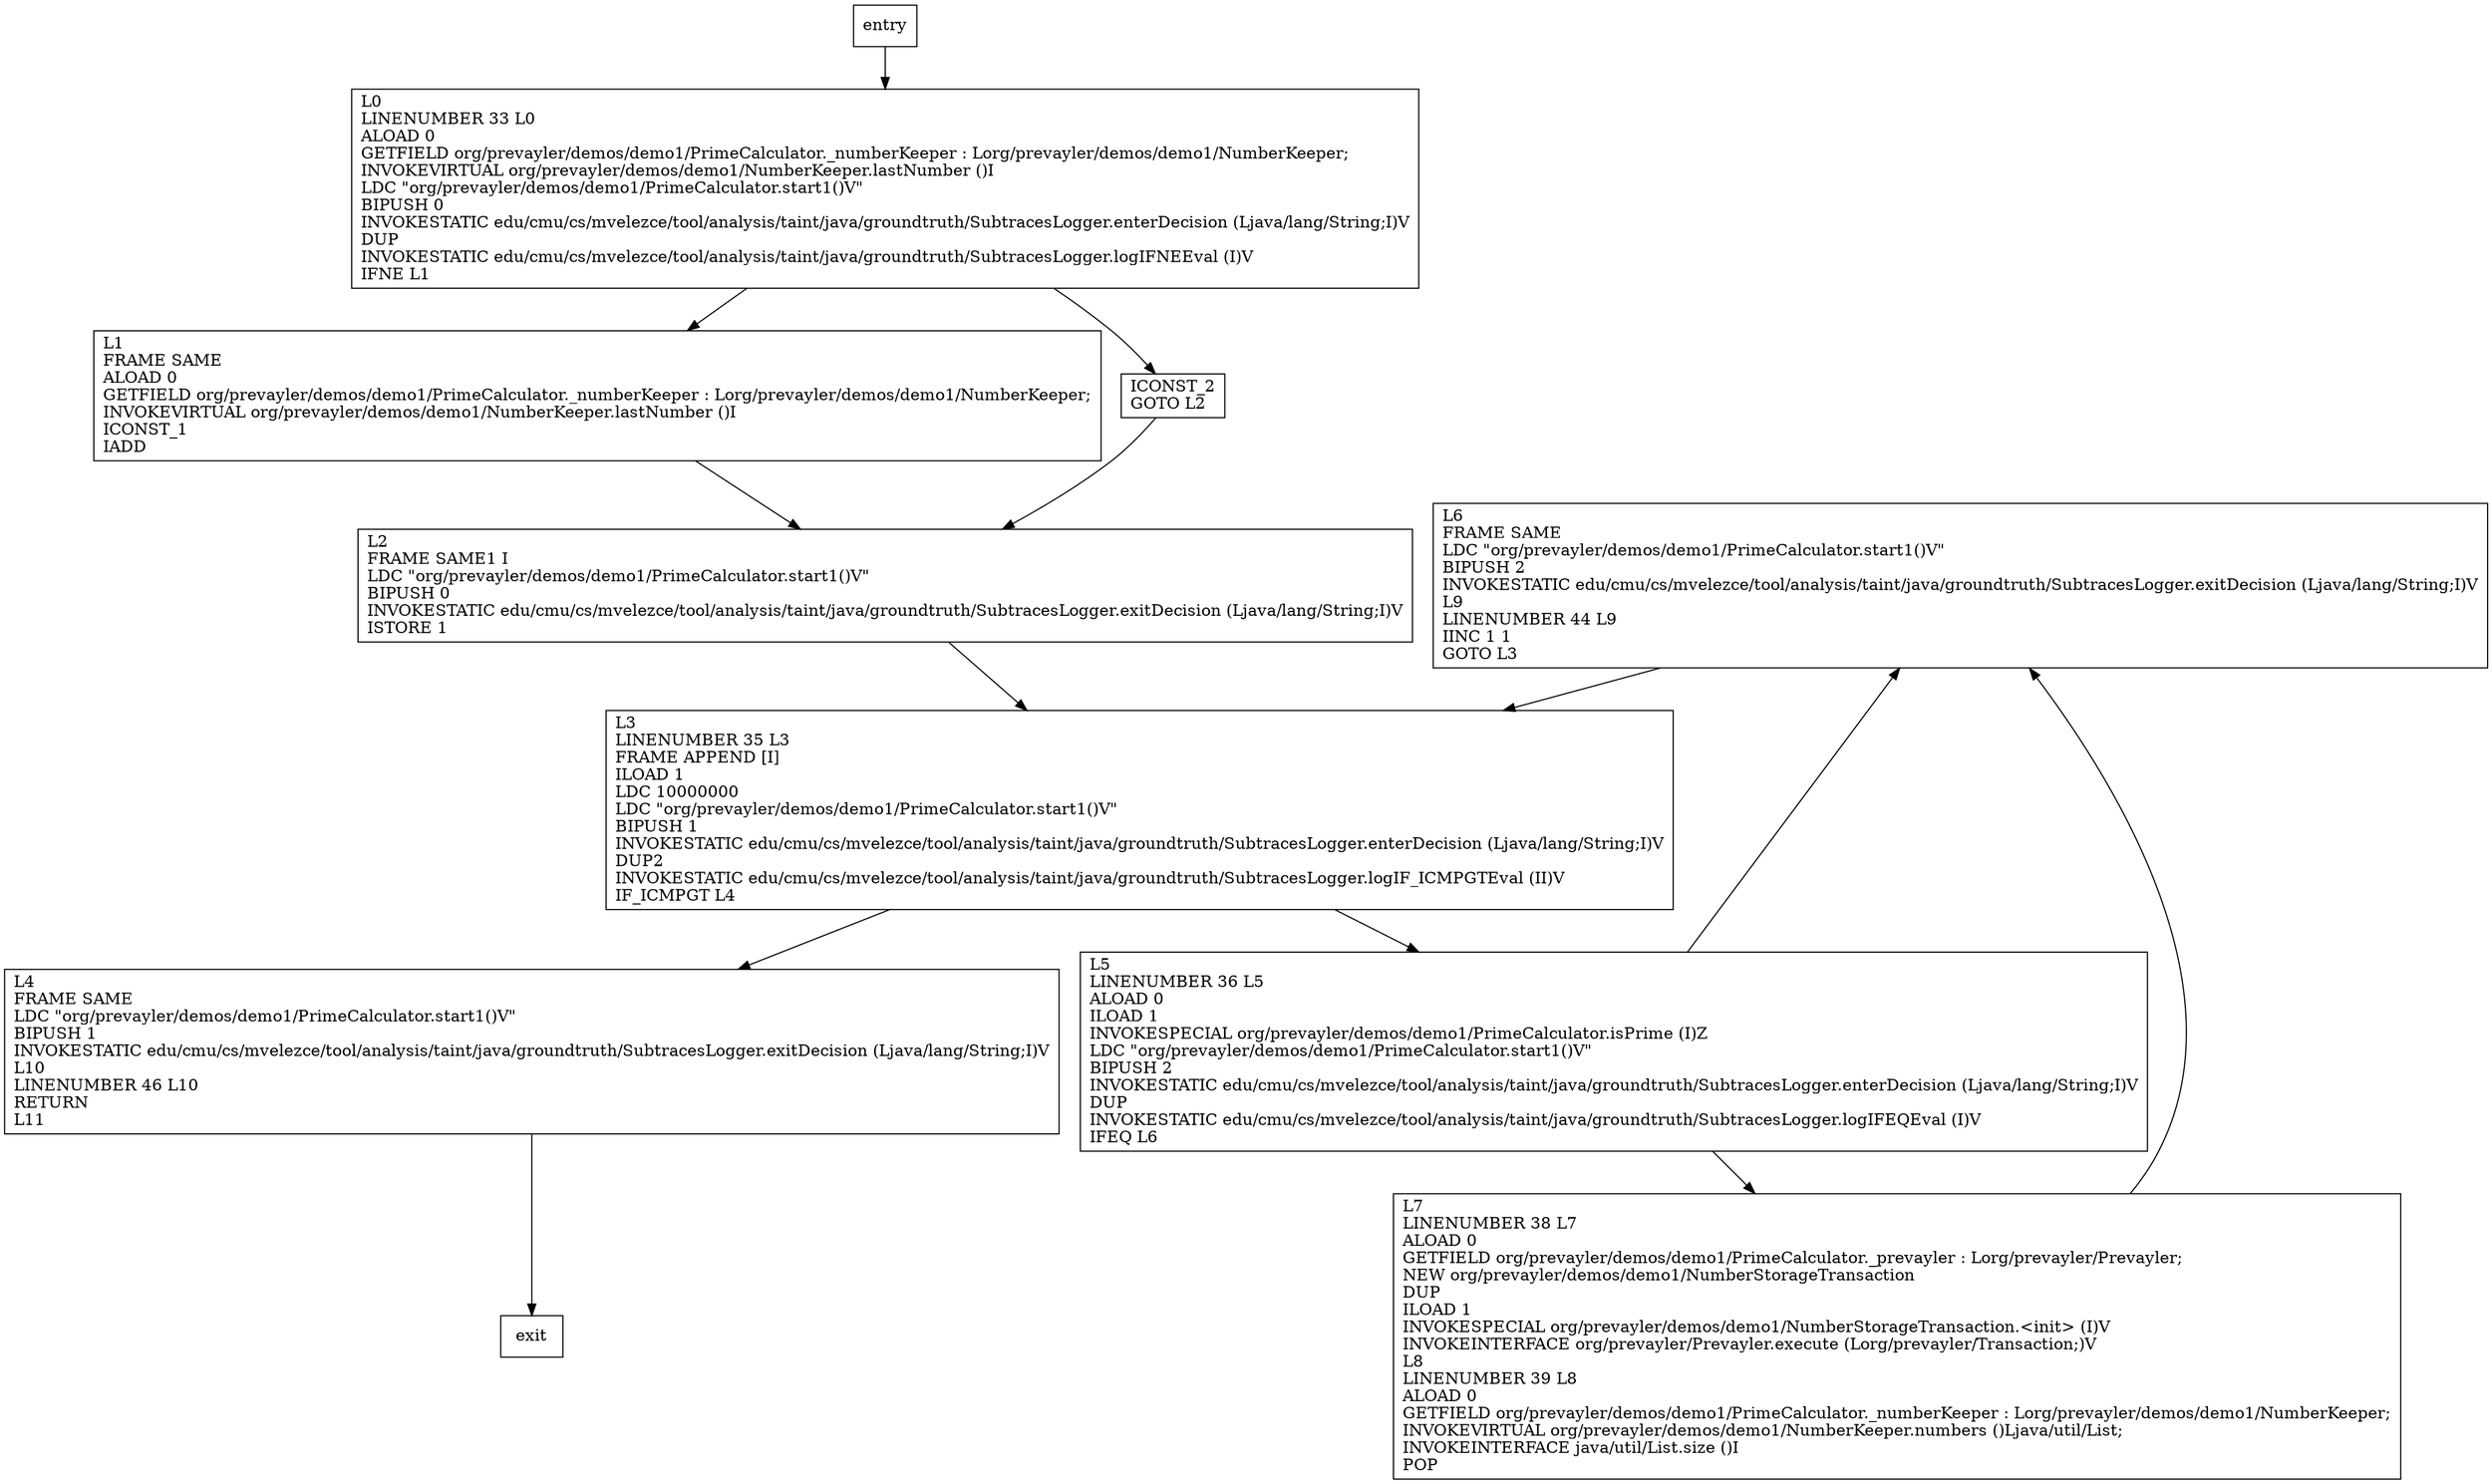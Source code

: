 digraph start1 {
node [shape=record];
456653804 [label="L6\lFRAME SAME\lLDC \"org/prevayler/demos/demo1/PrimeCalculator.start1()V\"\lBIPUSH 2\lINVOKESTATIC edu/cmu/cs/mvelezce/tool/analysis/taint/java/groundtruth/SubtracesLogger.exitDecision (Ljava/lang/String;I)V\lL9\lLINENUMBER 44 L9\lIINC 1 1\lGOTO L3\l"];
689588113 [label="L1\lFRAME SAME\lALOAD 0\lGETFIELD org/prevayler/demos/demo1/PrimeCalculator._numberKeeper : Lorg/prevayler/demos/demo1/NumberKeeper;\lINVOKEVIRTUAL org/prevayler/demos/demo1/NumberKeeper.lastNumber ()I\lICONST_1\lIADD\l"];
298355914 [label="L4\lFRAME SAME\lLDC \"org/prevayler/demos/demo1/PrimeCalculator.start1()V\"\lBIPUSH 1\lINVOKESTATIC edu/cmu/cs/mvelezce/tool/analysis/taint/java/groundtruth/SubtracesLogger.exitDecision (Ljava/lang/String;I)V\lL10\lLINENUMBER 46 L10\lRETURN\lL11\l"];
891327883 [label="L0\lLINENUMBER 33 L0\lALOAD 0\lGETFIELD org/prevayler/demos/demo1/PrimeCalculator._numberKeeper : Lorg/prevayler/demos/demo1/NumberKeeper;\lINVOKEVIRTUAL org/prevayler/demos/demo1/NumberKeeper.lastNumber ()I\lLDC \"org/prevayler/demos/demo1/PrimeCalculator.start1()V\"\lBIPUSH 0\lINVOKESTATIC edu/cmu/cs/mvelezce/tool/analysis/taint/java/groundtruth/SubtracesLogger.enterDecision (Ljava/lang/String;I)V\lDUP\lINVOKESTATIC edu/cmu/cs/mvelezce/tool/analysis/taint/java/groundtruth/SubtracesLogger.logIFNEEval (I)V\lIFNE L1\l"];
95545487 [label="L2\lFRAME SAME1 I\lLDC \"org/prevayler/demos/demo1/PrimeCalculator.start1()V\"\lBIPUSH 0\lINVOKESTATIC edu/cmu/cs/mvelezce/tool/analysis/taint/java/groundtruth/SubtracesLogger.exitDecision (Ljava/lang/String;I)V\lISTORE 1\l"];
873249151 [label="L3\lLINENUMBER 35 L3\lFRAME APPEND [I]\lILOAD 1\lLDC 10000000\lLDC \"org/prevayler/demos/demo1/PrimeCalculator.start1()V\"\lBIPUSH 1\lINVOKESTATIC edu/cmu/cs/mvelezce/tool/analysis/taint/java/groundtruth/SubtracesLogger.enterDecision (Ljava/lang/String;I)V\lDUP2\lINVOKESTATIC edu/cmu/cs/mvelezce/tool/analysis/taint/java/groundtruth/SubtracesLogger.logIF_ICMPGTEval (II)V\lIF_ICMPGT L4\l"];
1243705012 [label="L7\lLINENUMBER 38 L7\lALOAD 0\lGETFIELD org/prevayler/demos/demo1/PrimeCalculator._prevayler : Lorg/prevayler/Prevayler;\lNEW org/prevayler/demos/demo1/NumberStorageTransaction\lDUP\lILOAD 1\lINVOKESPECIAL org/prevayler/demos/demo1/NumberStorageTransaction.\<init\> (I)V\lINVOKEINTERFACE org/prevayler/Prevayler.execute (Lorg/prevayler/Transaction;)V\lL8\lLINENUMBER 39 L8\lALOAD 0\lGETFIELD org/prevayler/demos/demo1/PrimeCalculator._numberKeeper : Lorg/prevayler/demos/demo1/NumberKeeper;\lINVOKEVIRTUAL org/prevayler/demos/demo1/NumberKeeper.numbers ()Ljava/util/List;\lINVOKEINTERFACE java/util/List.size ()I\lPOP\l"];
1824931880 [label="ICONST_2\lGOTO L2\l"];
1779787990 [label="L5\lLINENUMBER 36 L5\lALOAD 0\lILOAD 1\lINVOKESPECIAL org/prevayler/demos/demo1/PrimeCalculator.isPrime (I)Z\lLDC \"org/prevayler/demos/demo1/PrimeCalculator.start1()V\"\lBIPUSH 2\lINVOKESTATIC edu/cmu/cs/mvelezce/tool/analysis/taint/java/groundtruth/SubtracesLogger.enterDecision (Ljava/lang/String;I)V\lDUP\lINVOKESTATIC edu/cmu/cs/mvelezce/tool/analysis/taint/java/groundtruth/SubtracesLogger.logIFEQEval (I)V\lIFEQ L6\l"];
entry;
exit;
456653804 -> 873249151;
entry -> 891327883;
689588113 -> 95545487;
298355914 -> exit;
891327883 -> 689588113;
891327883 -> 1824931880;
95545487 -> 873249151;
873249151 -> 298355914;
873249151 -> 1779787990;
1243705012 -> 456653804;
1824931880 -> 95545487;
1779787990 -> 456653804;
1779787990 -> 1243705012;
}
